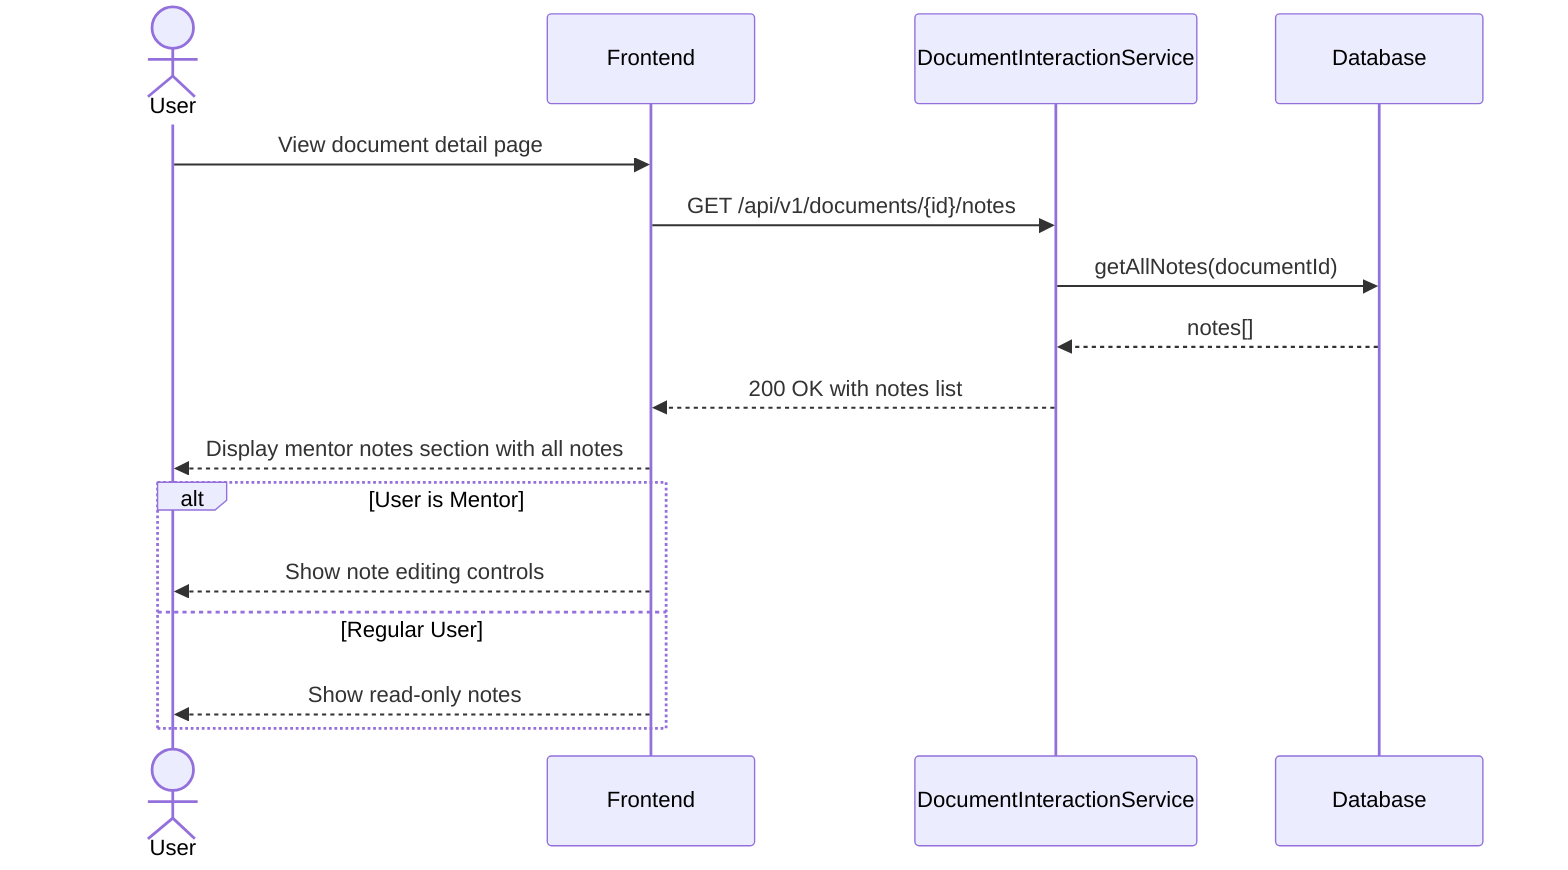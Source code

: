sequenceDiagram
    actor User
    participant Frontend
    participant DIS as DocumentInteractionService
    participant DB as Database

    User->>Frontend: View document detail page

    Frontend->>DIS: GET /api/v1/documents/{id}/notes
    DIS->>DB: getAllNotes(documentId)
    DB-->>DIS: notes[]
    DIS-->>Frontend: 200 OK with notes list

    Frontend-->>User: Display mentor notes section with all notes

    alt User is Mentor
        Frontend-->>User: Show note editing controls
    else Regular User
        Frontend-->>User: Show read-only notes
    end